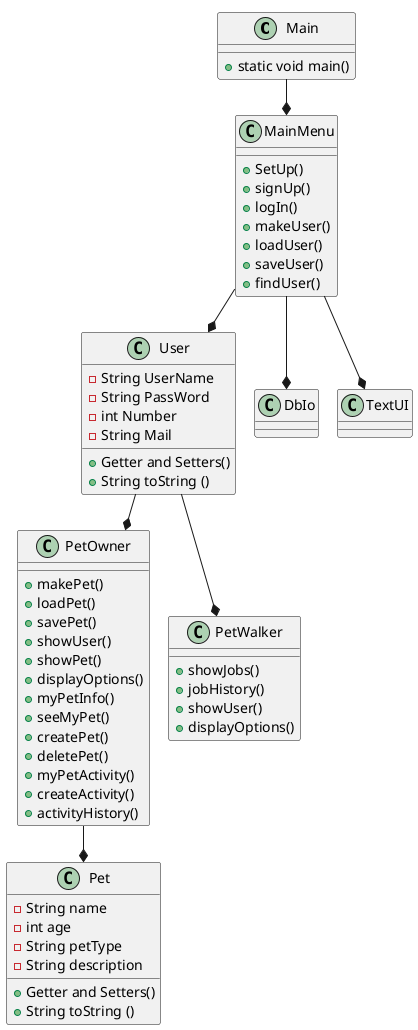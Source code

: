 @startuml
!pragma layout smetana
'https://plantuml.com/class-diagram

Class Main{
+ static void main()
}

Class User{
-String UserName
-String PassWord
-int Number
-String Mail
+Getter and Setters()
+String toString ()
}

Class Pet{
-String name
-int age
-String petType
-String description
+Getter and Setters()
+String toString ()
}

Class DbIo{

}

Class TextUI{

}

Class MainMenu{
+SetUp()
+signUp()
+logIn()
+makeUser()
+loadUser()
+saveUser()
+findUser()
}

Class PetOwner{
+makePet()
+loadPet()
+savePet()
+showUser()
+showPet()
+displayOptions()
+myPetInfo()
+seeMyPet()
+createPet()
+deletePet()
+myPetActivity()
+createActivity()
+activityHistory()
}

Class PetWalker{
+showJobs()
+jobHistory()
+showUser()
+displayOptions()
}

Main --* MainMenu
MainMenu --* User
User --* PetOwner
User --* PetWalker
PetOwner --* Pet
MainMenu --* TextUI
MainMenu --* DbIo
@enduml